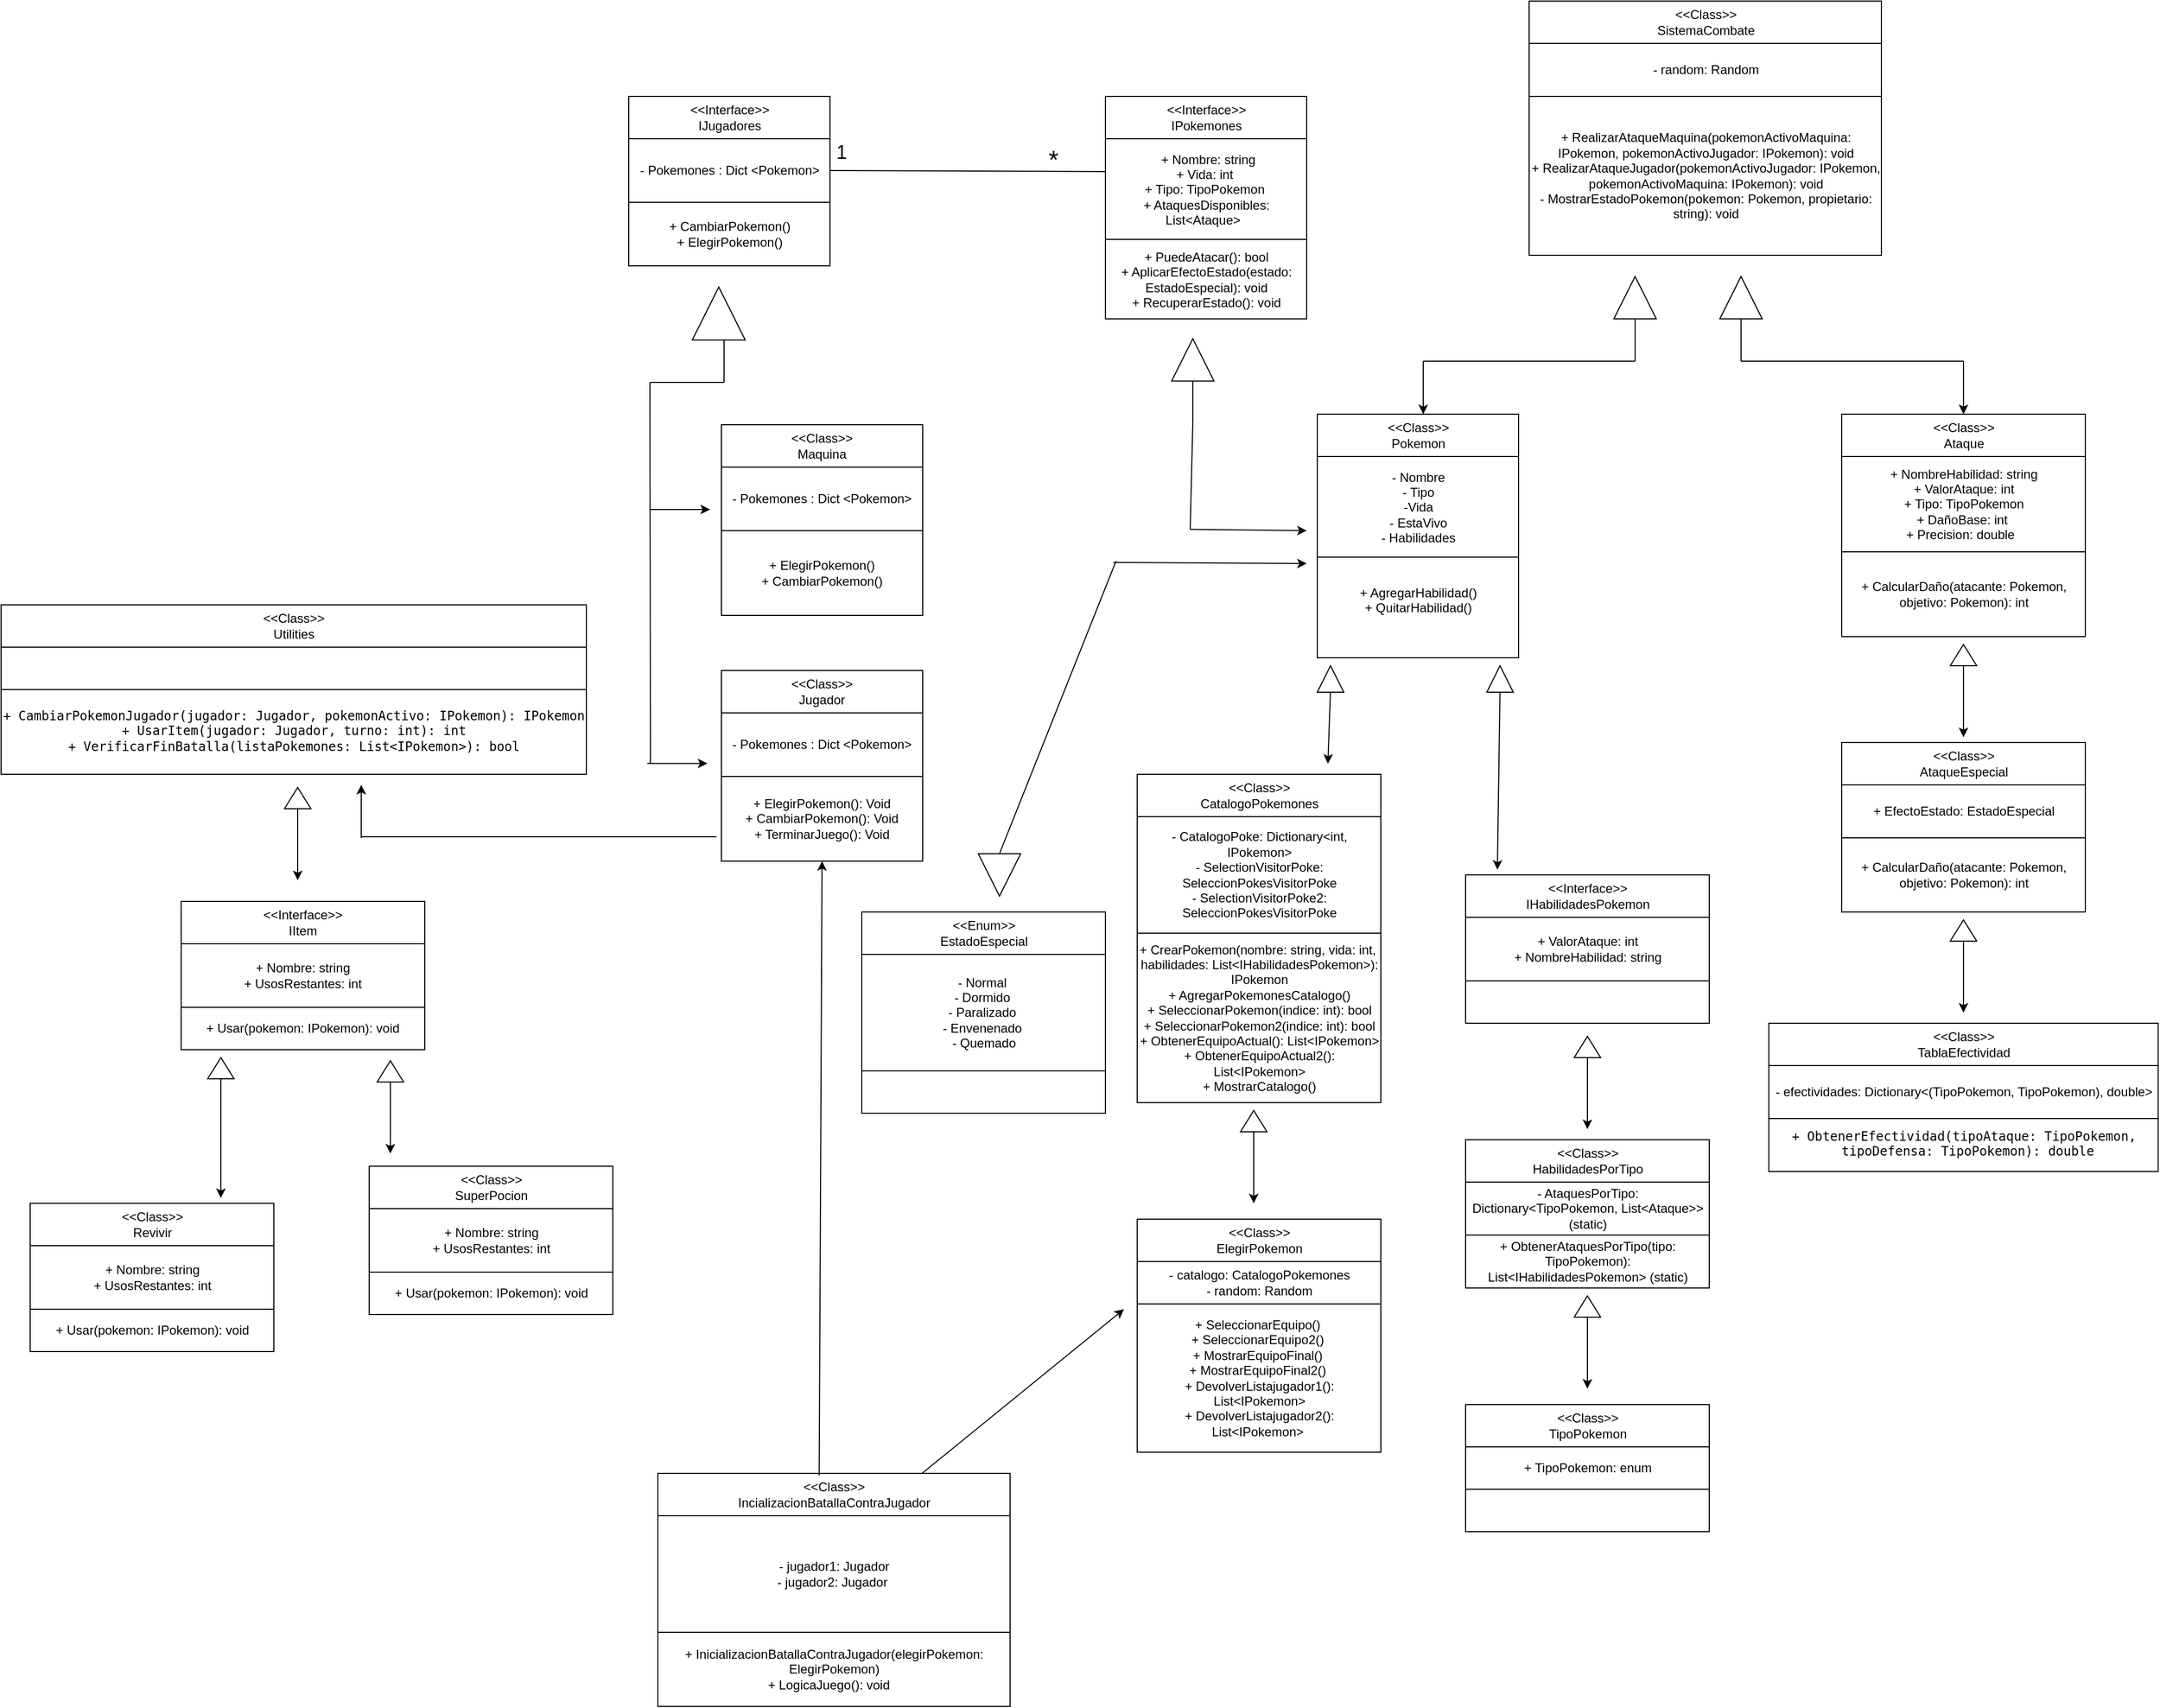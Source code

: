 <?xml version="1.0" encoding="UTF-8"?>
<mxfile version="24.9.1">
  <diagram name="Page-1" id="Z7EWYf9uJWAN5CiDdRsq">
    <mxGraphModel dx="5160" dy="919" grid="1" gridSize="10" guides="1" tooltips="1" connect="1" arrows="1" fold="1" page="1" pageScale="1" pageWidth="827" pageHeight="1169" math="0" shadow="0">
      <root>
        <mxCell id="0" />
        <mxCell id="1" parent="0" />
        <mxCell id="RMd_fidbhna89zhfizsk-1" value="&amp;lt;&amp;lt;Interface&amp;gt;&amp;gt;&lt;div&gt;IJugadores&lt;/div&gt;" style="rounded=0;whiteSpace=wrap;html=1;" parent="1" vertex="1">
          <mxGeometry x="762.5" y="1330" width="190" height="40" as="geometry" />
        </mxCell>
        <mxCell id="RMd_fidbhna89zhfizsk-2" value="&lt;div&gt;&lt;span style=&quot;background-color: initial;&quot;&gt;&lt;br&gt;&lt;/span&gt;&lt;/div&gt;&lt;div&gt;&lt;span style=&quot;background-color: initial;&quot;&gt;&lt;br&gt;&lt;/span&gt;&lt;/div&gt;&lt;div&gt;&lt;span style=&quot;background-color: initial;&quot;&gt;+ CambiarPokemon()&lt;/span&gt;&lt;br&gt;&lt;/div&gt;&lt;div&gt;&lt;div&gt;+ ElegirPokemon()&lt;/div&gt;&lt;/div&gt;&lt;div&gt;&lt;div&gt;&lt;br&gt;&lt;/div&gt;&lt;/div&gt;&lt;div&gt;&lt;br&gt;&lt;/div&gt;" style="rounded=0;whiteSpace=wrap;html=1;" parent="1" vertex="1">
          <mxGeometry x="762.5" y="1430" width="190" height="60" as="geometry" />
        </mxCell>
        <mxCell id="RMd_fidbhna89zhfizsk-3" value="- Pokemones : Dict &amp;lt;Pokemon&amp;gt;" style="rounded=0;whiteSpace=wrap;html=1;" parent="1" vertex="1">
          <mxGeometry x="762.5" y="1370" width="190" height="60" as="geometry" />
        </mxCell>
        <mxCell id="RMd_fidbhna89zhfizsk-4" value="&amp;lt;&amp;lt;Class&amp;gt;&amp;gt;&lt;div&gt;Jugador&lt;/div&gt;" style="rounded=0;whiteSpace=wrap;html=1;" parent="1" vertex="1">
          <mxGeometry x="850" y="1872" width="190" height="40" as="geometry" />
        </mxCell>
        <mxCell id="RMd_fidbhna89zhfizsk-5" value="&lt;div&gt;+ ElegirPokemon(): Void&lt;/div&gt;&lt;div&gt;+ CambiarPokemon(): Void&lt;/div&gt;&lt;div&gt;&lt;span style=&quot;background-color: initial;&quot;&gt;+ TerminarJuego(): Void&lt;/span&gt;&lt;br&gt;&lt;/div&gt;" style="rounded=0;whiteSpace=wrap;html=1;" parent="1" vertex="1">
          <mxGeometry x="850" y="1972" width="190" height="80" as="geometry" />
        </mxCell>
        <mxCell id="RMd_fidbhna89zhfizsk-6" value="- Pokemones : Dict &amp;lt;Pokemon&amp;gt;" style="rounded=0;whiteSpace=wrap;html=1;" parent="1" vertex="1">
          <mxGeometry x="850" y="1912" width="190" height="60" as="geometry" />
        </mxCell>
        <mxCell id="RMd_fidbhna89zhfizsk-7" value="&amp;lt;&amp;lt;Class&amp;gt;&amp;gt;&lt;div&gt;Maquina&lt;/div&gt;" style="rounded=0;whiteSpace=wrap;html=1;" parent="1" vertex="1">
          <mxGeometry x="850" y="1640" width="190" height="40" as="geometry" />
        </mxCell>
        <mxCell id="RMd_fidbhna89zhfizsk-8" value="&lt;div&gt;+ ElegirPokemon()&lt;/div&gt;&lt;div&gt;+ CambiarPokemon()&lt;/div&gt;" style="rounded=0;whiteSpace=wrap;html=1;" parent="1" vertex="1">
          <mxGeometry x="850" y="1740" width="190" height="80" as="geometry" />
        </mxCell>
        <mxCell id="RMd_fidbhna89zhfizsk-9" value="- Pokemones : Dict &amp;lt;Pokemon&amp;gt;" style="rounded=0;whiteSpace=wrap;html=1;" parent="1" vertex="1">
          <mxGeometry x="850" y="1680" width="190" height="60" as="geometry" />
        </mxCell>
        <mxCell id="RMd_fidbhna89zhfizsk-10" value="" style="triangle;whiteSpace=wrap;html=1;rotation=-90;" parent="1" vertex="1">
          <mxGeometry x="822.5" y="1510" width="50" height="50" as="geometry" />
        </mxCell>
        <mxCell id="RMd_fidbhna89zhfizsk-11" value="" style="endArrow=none;html=1;rounded=0;" parent="1" edge="1">
          <mxGeometry width="50" height="50" relative="1" as="geometry">
            <mxPoint x="852.5" y="1600" as="sourcePoint" />
            <mxPoint x="852.5" y="1560" as="targetPoint" />
          </mxGeometry>
        </mxCell>
        <mxCell id="RMd_fidbhna89zhfizsk-12" value="" style="endArrow=none;html=1;rounded=0;" parent="1" edge="1">
          <mxGeometry width="50" height="50" relative="1" as="geometry">
            <mxPoint x="782.5" y="1600" as="sourcePoint" />
            <mxPoint x="852.5" y="1600" as="targetPoint" />
          </mxGeometry>
        </mxCell>
        <mxCell id="RMd_fidbhna89zhfizsk-13" value="" style="endArrow=none;html=1;rounded=0;" parent="1" edge="1">
          <mxGeometry width="50" height="50" relative="1" as="geometry">
            <mxPoint x="783" y="1960" as="sourcePoint" />
            <mxPoint x="782.5" y="1600" as="targetPoint" />
          </mxGeometry>
        </mxCell>
        <mxCell id="RMd_fidbhna89zhfizsk-14" value="" style="endArrow=classic;html=1;rounded=0;" parent="1" edge="1">
          <mxGeometry width="50" height="50" relative="1" as="geometry">
            <mxPoint x="510" y="2030" as="sourcePoint" />
            <mxPoint x="510" y="1980" as="targetPoint" />
          </mxGeometry>
        </mxCell>
        <mxCell id="RMd_fidbhna89zhfizsk-15" value="" style="endArrow=classic;html=1;rounded=0;entryX=-0.017;entryY=0.89;entryDx=0;entryDy=0;entryPerimeter=0;" parent="1" edge="1">
          <mxGeometry width="50" height="50" relative="1" as="geometry">
            <mxPoint x="782.5" y="1720" as="sourcePoint" />
            <mxPoint x="839.27" y="1720" as="targetPoint" />
          </mxGeometry>
        </mxCell>
        <mxCell id="RMd_fidbhna89zhfizsk-16" style="edgeStyle=orthogonalEdgeStyle;rounded=0;orthogonalLoop=1;jettySize=auto;html=1;exitX=0.5;exitY=1;exitDx=0;exitDy=0;" parent="1" source="RMd_fidbhna89zhfizsk-2" target="RMd_fidbhna89zhfizsk-2" edge="1">
          <mxGeometry relative="1" as="geometry" />
        </mxCell>
        <mxCell id="RMd_fidbhna89zhfizsk-17" value="&amp;lt;&amp;lt;Interface&amp;gt;&amp;gt;&lt;div&gt;IPokemones&lt;/div&gt;" style="rounded=0;whiteSpace=wrap;html=1;" parent="1" vertex="1">
          <mxGeometry x="1212.5" y="1330" width="190" height="40" as="geometry" />
        </mxCell>
        <mxCell id="RMd_fidbhna89zhfizsk-18" value="&lt;div&gt;+ PuedeAtacar(): bool&lt;/div&gt;&lt;div&gt;+ AplicarEfectoEstado(estado: EstadoEspecial): void&lt;/div&gt;&lt;div&gt;+ RecuperarEstado(): void&lt;/div&gt;" style="rounded=0;whiteSpace=wrap;html=1;" parent="1" vertex="1">
          <mxGeometry x="1212.5" y="1465" width="190" height="75" as="geometry" />
        </mxCell>
        <mxCell id="RMd_fidbhna89zhfizsk-19" value="&amp;nbsp;+ Nombre: string&lt;div&gt;+ Vida: int&amp;nbsp;&lt;/div&gt;&lt;div&gt;+ Tipo: TipoPokemon&amp;nbsp;&lt;/div&gt;&lt;div&gt;+ AtaquesDisponibles: List&amp;lt;Ataque&amp;gt;&amp;nbsp;&amp;nbsp;&lt;/div&gt;" style="rounded=0;whiteSpace=wrap;html=1;" parent="1" vertex="1">
          <mxGeometry x="1212.5" y="1370" width="190" height="95" as="geometry" />
        </mxCell>
        <mxCell id="RMd_fidbhna89zhfizsk-21" value="" style="endArrow=none;html=1;rounded=0;exitX=1;exitY=0.5;exitDx=0;exitDy=0;entryX=0;entryY=0.326;entryDx=0;entryDy=0;entryPerimeter=0;" parent="1" source="RMd_fidbhna89zhfizsk-3" target="RMd_fidbhna89zhfizsk-19" edge="1">
          <mxGeometry width="50" height="50" relative="1" as="geometry">
            <mxPoint x="972.5" y="1399.5" as="sourcePoint" />
            <mxPoint x="1172.5" y="1399.5" as="targetPoint" />
          </mxGeometry>
        </mxCell>
        <mxCell id="RMd_fidbhna89zhfizsk-22" value="&lt;font style=&quot;font-size: 18px;&quot;&gt;1&lt;/font&gt;" style="text;html=1;align=center;verticalAlign=middle;resizable=0;points=[];autosize=1;strokeColor=none;fillColor=none;" parent="1" vertex="1">
          <mxGeometry x="947.5" y="1363" width="30" height="40" as="geometry" />
        </mxCell>
        <mxCell id="RMd_fidbhna89zhfizsk-23" value="&lt;font style=&quot;font-size: 24px;&quot;&gt;*&lt;/font&gt;" style="text;html=1;align=center;verticalAlign=middle;resizable=0;points=[];autosize=1;strokeColor=none;fillColor=none;" parent="1" vertex="1">
          <mxGeometry x="1147.5" y="1370" width="30" height="40" as="geometry" />
        </mxCell>
        <mxCell id="RMd_fidbhna89zhfizsk-29" value="&amp;lt;&amp;lt;Class&amp;gt;&amp;gt;&lt;div&gt;Pokemon&lt;/div&gt;" style="rounded=0;whiteSpace=wrap;html=1;" parent="1" vertex="1">
          <mxGeometry x="1412.5" y="1630" width="190" height="40" as="geometry" />
        </mxCell>
        <mxCell id="RMd_fidbhna89zhfizsk-30" value="&lt;div&gt;+ AgregarHabilidad()&lt;/div&gt;&lt;div&gt;+ QuitarHabilidad()&lt;/div&gt;&lt;div&gt;&lt;br&gt;&lt;/div&gt;" style="rounded=0;whiteSpace=wrap;html=1;" parent="1" vertex="1">
          <mxGeometry x="1412.5" y="1765" width="190" height="95" as="geometry" />
        </mxCell>
        <mxCell id="RMd_fidbhna89zhfizsk-31" value="- Nombre&lt;div&gt;- Tipo&lt;/div&gt;&lt;div&gt;-Vida&lt;/div&gt;&lt;div&gt;- EstaVivo&lt;/div&gt;&lt;div&gt;- Habilidades&lt;/div&gt;" style="rounded=0;whiteSpace=wrap;html=1;" parent="1" vertex="1">
          <mxGeometry x="1412.5" y="1670" width="190" height="95" as="geometry" />
        </mxCell>
        <mxCell id="RMd_fidbhna89zhfizsk-32" style="edgeStyle=orthogonalEdgeStyle;rounded=0;orthogonalLoop=1;jettySize=auto;html=1;exitX=0.5;exitY=1;exitDx=0;exitDy=0;" parent="1" source="RMd_fidbhna89zhfizsk-30" target="RMd_fidbhna89zhfizsk-30" edge="1">
          <mxGeometry relative="1" as="geometry" />
        </mxCell>
        <mxCell id="RMd_fidbhna89zhfizsk-42" value="&amp;lt;&amp;lt;Class&amp;gt;&amp;gt;&lt;div&gt;Ataque&lt;/div&gt;" style="rounded=0;whiteSpace=wrap;html=1;" parent="1" vertex="1">
          <mxGeometry x="1907.5" y="1630" width="230" height="40" as="geometry" />
        </mxCell>
        <mxCell id="RMd_fidbhna89zhfizsk-43" value="+ CalcularDaño(atacante: Pokemon, objetivo: Pokemon): int" style="rounded=0;whiteSpace=wrap;html=1;" parent="1" vertex="1">
          <mxGeometry x="1907.5" y="1760" width="230" height="80" as="geometry" />
        </mxCell>
        <mxCell id="RMd_fidbhna89zhfizsk-44" value="&lt;div&gt;+ NombreHabilidad: string&lt;/div&gt;&lt;div&gt;+ ValorAtaque: int&lt;/div&gt;&lt;div&gt;+ Tipo: TipoPokemon&lt;/div&gt;&lt;div&gt;+ DañoBase: int&amp;nbsp;&lt;/div&gt;&lt;div&gt;+ Precision: double&lt;span style=&quot;background-color: initial;&quot;&gt;&amp;nbsp;&amp;nbsp;&lt;/span&gt;&lt;/div&gt;" style="rounded=0;whiteSpace=wrap;html=1;" parent="1" vertex="1">
          <mxGeometry x="1907.5" y="1670" width="230" height="90" as="geometry" />
        </mxCell>
        <mxCell id="RMd_fidbhna89zhfizsk-45" value="&amp;lt;&amp;lt;Class&amp;gt;&amp;gt;&lt;div&gt;AtaqueEspecial&lt;/div&gt;" style="rounded=0;whiteSpace=wrap;html=1;" parent="1" vertex="1">
          <mxGeometry x="1907.5" y="1940" width="230" height="40" as="geometry" />
        </mxCell>
        <mxCell id="RMd_fidbhna89zhfizsk-46" value="+ CalcularDaño(atacante: Pokemon, objetivo: Pokemon): int" style="rounded=0;whiteSpace=wrap;html=1;" parent="1" vertex="1">
          <mxGeometry x="1907.5" y="2030" width="230" height="70" as="geometry" />
        </mxCell>
        <mxCell id="RMd_fidbhna89zhfizsk-47" value="+ EfectoEstado: EstadoEspecial" style="rounded=0;whiteSpace=wrap;html=1;" parent="1" vertex="1">
          <mxGeometry x="1907.5" y="1980" width="230" height="50" as="geometry" />
        </mxCell>
        <mxCell id="RMd_fidbhna89zhfizsk-48" value="&amp;lt;&amp;lt;Enum&amp;gt;&amp;gt;&lt;div&gt;EstadoEspecial&lt;/div&gt;" style="rounded=0;whiteSpace=wrap;html=1;" parent="1" vertex="1">
          <mxGeometry x="982.5" y="2100" width="230" height="40" as="geometry" />
        </mxCell>
        <mxCell id="RMd_fidbhna89zhfizsk-49" value="" style="rounded=0;whiteSpace=wrap;html=1;" parent="1" vertex="1">
          <mxGeometry x="982.5" y="2250" width="230" height="40" as="geometry" />
        </mxCell>
        <mxCell id="RMd_fidbhna89zhfizsk-50" value="&lt;span class=&quot;hljs-deletion&quot;&gt;- Normal&lt;/span&gt;&amp;nbsp;&lt;div&gt;&lt;span class=&quot;hljs-deletion&quot;&gt;- Dormido&lt;/span&gt;&amp;nbsp;&lt;/div&gt;&lt;div&gt;&lt;span class=&quot;hljs-deletion&quot;&gt;- Paralizado&lt;/span&gt;&amp;nbsp;&lt;/div&gt;&lt;div&gt;&lt;span class=&quot;hljs-deletion&quot;&gt;- Envenenado&lt;/span&gt;&amp;nbsp;&lt;/div&gt;&lt;div&gt;&lt;span class=&quot;hljs-deletion&quot;&gt;- Quemado&lt;/span&gt;&lt;/div&gt;" style="rounded=0;whiteSpace=wrap;html=1;" parent="1" vertex="1">
          <mxGeometry x="982.5" y="2140" width="230" height="110" as="geometry" />
        </mxCell>
        <mxCell id="RMd_fidbhna89zhfizsk-51" value="&amp;lt;&amp;lt;Class&amp;gt;&amp;gt;&lt;div&gt;IncializacionBatallaContraJugador&lt;/div&gt;" style="rounded=0;whiteSpace=wrap;html=1;" parent="1" vertex="1">
          <mxGeometry x="790" y="2630" width="332.5" height="40" as="geometry" />
        </mxCell>
        <mxCell id="RMd_fidbhna89zhfizsk-52" value="+ InicializacionBatallaContraJugador(elegirPokemon: ElegirPokemon)&lt;div&gt;+ LogicaJuego(): void&amp;nbsp; &amp;nbsp;&lt;/div&gt;" style="rounded=0;whiteSpace=wrap;html=1;" parent="1" vertex="1">
          <mxGeometry x="790" y="2780" width="332.5" height="70" as="geometry" />
        </mxCell>
        <mxCell id="RMd_fidbhna89zhfizsk-53" value=" - jugador1: Jugador  &lt;div&gt;&amp;nbsp;- jugador2: Jugador&amp;nbsp;&amp;nbsp;&lt;/div&gt;" style="rounded=0;whiteSpace=wrap;html=1;" parent="1" vertex="1">
          <mxGeometry x="790" y="2670" width="332.5" height="110" as="geometry" />
        </mxCell>
        <mxCell id="RMd_fidbhna89zhfizsk-54" value="&amp;lt;&amp;lt;Class&amp;gt;&amp;gt;&lt;div&gt;SistemaCombate&lt;/div&gt;" style="rounded=0;whiteSpace=wrap;html=1;" parent="1" vertex="1">
          <mxGeometry x="1612.5" y="1240" width="332.5" height="40" as="geometry" />
        </mxCell>
        <mxCell id="RMd_fidbhna89zhfizsk-55" value="+ RealizarAtaqueMaquina(pokemonActivoMaquina: IPokemon, pokemonActivoJugador: IPokemon): void&lt;div&gt;+ RealizarAtaqueJugador(pokemonActivoJugador: IPokemon, pokemonActivoMaquina: IPokemon): void&lt;/div&gt;&lt;div&gt;- MostrarEstadoPokemon(pokemon: Pokemon, propietario: string): void&lt;/div&gt;" style="rounded=0;whiteSpace=wrap;html=1;" parent="1" vertex="1">
          <mxGeometry x="1612.5" y="1330" width="332.5" height="150" as="geometry" />
        </mxCell>
        <mxCell id="RMd_fidbhna89zhfizsk-56" value="- random: Random " style="rounded=0;whiteSpace=wrap;html=1;" parent="1" vertex="1">
          <mxGeometry x="1612.5" y="1280" width="332.5" height="50" as="geometry" />
        </mxCell>
        <mxCell id="RMd_fidbhna89zhfizsk-57" value="&amp;lt;&amp;lt;Class&amp;gt;&amp;gt;&lt;div&gt;TablaEfectividad&lt;/div&gt;" style="rounded=0;whiteSpace=wrap;html=1;" parent="1" vertex="1">
          <mxGeometry x="1838.75" y="2205" width="367.5" height="40" as="geometry" />
        </mxCell>
        <mxCell id="RMd_fidbhna89zhfizsk-58" value="&lt;pre class=&quot;!overflow-visible&quot;&gt;&lt;div class=&quot;contain-inline-size rounded-md border-[0.5px] border-token-border-medium relative bg-token-sidebar-surface-primary dark:bg-gray-950&quot;&gt;&lt;div dir=&quot;ltr&quot; class=&quot;overflow-y-auto p-4&quot;&gt;&lt;code class=&quot;!whitespace-pre hljs language-diff&quot;&gt;&lt;span class=&quot;hljs-addition&quot;&gt;+ ObtenerEfectividad(tipoAtaque: TipoPokemon,&lt;/span&gt;&lt;/code&gt;&lt;/div&gt;&lt;div dir=&quot;ltr&quot; class=&quot;overflow-y-auto p-4&quot;&gt;&lt;code class=&quot;!whitespace-pre hljs language-diff&quot;&gt;&lt;span class=&quot;hljs-addition&quot;&gt; tipoDefensa: TipoPokemon): double&lt;/span&gt;&lt;br&gt;&lt;/code&gt;&lt;/div&gt;&lt;/div&gt;&lt;/pre&gt;&lt;h3&gt;&lt;/h3&gt;" style="rounded=0;whiteSpace=wrap;html=1;" parent="1" vertex="1">
          <mxGeometry x="1838.75" y="2295" width="367.5" height="50" as="geometry" />
        </mxCell>
        <mxCell id="RMd_fidbhna89zhfizsk-59" value="&lt;span class=&quot;hljs-deletion&quot;&gt;- efectividades: Dictionary&amp;lt;(TipoPokemon, TipoPokemon), double&amp;gt;&lt;/span&gt;" style="rounded=0;whiteSpace=wrap;html=1;" parent="1" vertex="1">
          <mxGeometry x="1838.75" y="2245" width="367.5" height="50" as="geometry" />
        </mxCell>
        <mxCell id="RMd_fidbhna89zhfizsk-60" value="&amp;lt;&amp;lt;Class&amp;gt;&amp;gt;&lt;div&gt;Utilities&lt;/div&gt;" style="rounded=0;whiteSpace=wrap;html=1;" parent="1" vertex="1">
          <mxGeometry x="170" y="1810" width="552.5" height="40" as="geometry" />
        </mxCell>
        <mxCell id="RMd_fidbhna89zhfizsk-61" value="&lt;pre class=&quot;!overflow-visible&quot;&gt;&lt;div class=&quot;contain-inline-size rounded-md border-[0.5px] border-token-border-medium relative bg-token-sidebar-surface-primary dark:bg-gray-950&quot;&gt;&lt;div dir=&quot;ltr&quot; class=&quot;overflow-y-auto p-4&quot;&gt;+ CambiarPokemonJugador(jugador: Jugador, pokemonActivo: IPokemon): IPokemon&lt;/div&gt;&lt;div dir=&quot;ltr&quot; class=&quot;overflow-y-auto p-4&quot;&gt;+ UsarItem(jugador: Jugador, turno: int): int&lt;/div&gt;&lt;div dir=&quot;ltr&quot; class=&quot;overflow-y-auto p-4&quot;&gt;+ VerificarFinBatalla(listaPokemones: List&amp;lt;IPokemon&amp;gt;): bool&lt;/div&gt;&lt;/div&gt;&lt;/pre&gt;&lt;h3&gt;&lt;/h3&gt;" style="rounded=0;whiteSpace=wrap;html=1;" parent="1" vertex="1">
          <mxGeometry x="170" y="1890" width="552.5" height="80" as="geometry" />
        </mxCell>
        <mxCell id="RMd_fidbhna89zhfizsk-62" value="" style="rounded=0;whiteSpace=wrap;html=1;" parent="1" vertex="1">
          <mxGeometry x="170" y="1850" width="552.5" height="40" as="geometry" />
        </mxCell>
        <mxCell id="RMd_fidbhna89zhfizsk-64" value="&amp;lt;&amp;lt;Interface&amp;gt;&amp;gt;&lt;div&gt;IItem&lt;/div&gt;" style="rounded=0;whiteSpace=wrap;html=1;" parent="1" vertex="1">
          <mxGeometry x="340" y="2090" width="230" height="40" as="geometry" />
        </mxCell>
        <mxCell id="RMd_fidbhna89zhfizsk-65" value="+ Usar(pokemon: IPokemon): void" style="rounded=0;whiteSpace=wrap;html=1;" parent="1" vertex="1">
          <mxGeometry x="340" y="2190" width="230" height="40" as="geometry" />
        </mxCell>
        <mxCell id="RMd_fidbhna89zhfizsk-66" value="&lt;div&gt;&lt;span class=&quot;hljs-addition&quot;&gt;+ Nombre: string&lt;/span&gt;&lt;/div&gt;&lt;div&gt;&lt;span class=&quot;hljs-addition&quot;&gt;+ UsosRestantes: int&lt;/span&gt;&lt;/div&gt;" style="rounded=0;whiteSpace=wrap;html=1;" parent="1" vertex="1">
          <mxGeometry x="340" y="2130" width="230" height="60" as="geometry" />
        </mxCell>
        <mxCell id="RMd_fidbhna89zhfizsk-67" value="&amp;lt;&amp;lt;Class&amp;gt;&amp;gt;&lt;div&gt;Revivir&lt;/div&gt;" style="rounded=0;whiteSpace=wrap;html=1;" parent="1" vertex="1">
          <mxGeometry x="197.5" y="2375" width="230" height="40" as="geometry" />
        </mxCell>
        <mxCell id="RMd_fidbhna89zhfizsk-68" value="+ Usar(pokemon: IPokemon): void" style="rounded=0;whiteSpace=wrap;html=1;" parent="1" vertex="1">
          <mxGeometry x="197.5" y="2475" width="230" height="40" as="geometry" />
        </mxCell>
        <mxCell id="RMd_fidbhna89zhfizsk-69" value="&lt;div&gt;&lt;span class=&quot;hljs-addition&quot;&gt;+ Nombre: string&lt;/span&gt;&lt;/div&gt;&lt;div&gt;&lt;span class=&quot;hljs-addition&quot;&gt;+ UsosRestantes: int&lt;/span&gt;&lt;/div&gt;" style="rounded=0;whiteSpace=wrap;html=1;" parent="1" vertex="1">
          <mxGeometry x="197.5" y="2415" width="230" height="60" as="geometry" />
        </mxCell>
        <mxCell id="RMd_fidbhna89zhfizsk-70" value="&amp;lt;&amp;lt;Class&amp;gt;&amp;gt;&lt;div&gt;SuperPocion&lt;br/&gt;&lt;/div&gt;" style="rounded=0;whiteSpace=wrap;html=1;" parent="1" vertex="1">
          <mxGeometry x="517.5" y="2340" width="230" height="40" as="geometry" />
        </mxCell>
        <mxCell id="RMd_fidbhna89zhfizsk-71" value="+ Usar(pokemon: IPokemon): void" style="rounded=0;whiteSpace=wrap;html=1;" parent="1" vertex="1">
          <mxGeometry x="517.5" y="2440" width="230" height="40" as="geometry" />
        </mxCell>
        <mxCell id="RMd_fidbhna89zhfizsk-72" value="&lt;div&gt;&lt;span class=&quot;hljs-addition&quot;&gt;+ Nombre: string&lt;/span&gt;&lt;/div&gt;&lt;div&gt;&lt;span class=&quot;hljs-addition&quot;&gt;+ UsosRestantes: int&lt;/span&gt;&lt;/div&gt;" style="rounded=0;whiteSpace=wrap;html=1;" parent="1" vertex="1">
          <mxGeometry x="517.5" y="2380" width="230" height="60" as="geometry" />
        </mxCell>
        <mxCell id="RMd_fidbhna89zhfizsk-74" value="&amp;lt;&amp;lt;Interface&amp;gt;&amp;gt;&lt;div&gt;IHabilidadesPokemon&lt;/div&gt;" style="rounded=0;whiteSpace=wrap;html=1;" parent="1" vertex="1">
          <mxGeometry x="1552.5" y="2065" width="230" height="40" as="geometry" />
        </mxCell>
        <mxCell id="RMd_fidbhna89zhfizsk-75" value="" style="rounded=0;whiteSpace=wrap;html=1;" parent="1" vertex="1">
          <mxGeometry x="1552.5" y="2165" width="230" height="40" as="geometry" />
        </mxCell>
        <mxCell id="RMd_fidbhna89zhfizsk-76" value="&lt;div&gt;&lt;span class=&quot;hljs-addition&quot;&gt;+ ValorAtaque: int&lt;/span&gt;&lt;/div&gt;&lt;div&gt;&lt;span class=&quot;hljs-addition&quot;&gt;+ NombreHabilidad: string &lt;/span&gt;&lt;/div&gt;" style="rounded=0;whiteSpace=wrap;html=1;" parent="1" vertex="1">
          <mxGeometry x="1552.5" y="2105" width="230" height="60" as="geometry" />
        </mxCell>
        <mxCell id="RMd_fidbhna89zhfizsk-77" value="&amp;lt;&amp;lt;Class&amp;gt;&amp;gt;&lt;div&gt;HabilidadesPorTipo&lt;/div&gt;" style="rounded=0;whiteSpace=wrap;html=1;" parent="1" vertex="1">
          <mxGeometry x="1552.5" y="2315" width="230" height="40" as="geometry" />
        </mxCell>
        <mxCell id="RMd_fidbhna89zhfizsk-78" value="+ ObtenerAtaquesPorTipo(tipo: TipoPokemon): List&amp;lt;IHabilidadesPokemon&amp;gt; (static)" style="rounded=0;whiteSpace=wrap;html=1;" parent="1" vertex="1">
          <mxGeometry x="1552.5" y="2405" width="230" height="50" as="geometry" />
        </mxCell>
        <mxCell id="RMd_fidbhna89zhfizsk-79" value="- AtaquesPorTipo: Dictionary&amp;lt;TipoPokemon, List&amp;lt;Ataque&amp;gt;&amp;gt; (static)" style="rounded=0;whiteSpace=wrap;html=1;" parent="1" vertex="1">
          <mxGeometry x="1552.5" y="2355" width="230" height="50" as="geometry" />
        </mxCell>
        <mxCell id="RMd_fidbhna89zhfizsk-81" value="&amp;lt;&amp;lt;Class&amp;gt;&amp;gt;&lt;div&gt;CatalogoPokemones&lt;/div&gt;" style="rounded=0;whiteSpace=wrap;html=1;" parent="1" vertex="1">
          <mxGeometry x="1242.5" y="1970" width="230" height="40" as="geometry" />
        </mxCell>
        <mxCell id="RMd_fidbhna89zhfizsk-82" value="+ CrearPokemon(nombre: string, vida: int,&amp;nbsp; habilidades: List&amp;lt;IHabilidadesPokemon&amp;gt;): IPokemon&lt;div&gt;+ AgregarPokemonesCatalogo()&lt;/div&gt;&lt;div&gt;+ SeleccionarPokemon(indice: int): bool&lt;/div&gt;&lt;div&gt;+ SeleccionarPokemon2(indice: int): bool&lt;/div&gt;&lt;div&gt;+ ObtenerEquipoActual(): List&amp;lt;IPokemon&amp;gt;&lt;/div&gt;&lt;div&gt;+ ObtenerEquipoActual2(): List&amp;lt;IPokemon&amp;gt;&lt;/div&gt;&lt;div&gt;+ MostrarCatalogo()&lt;/div&gt;" style="rounded=0;whiteSpace=wrap;html=1;" parent="1" vertex="1">
          <mxGeometry x="1242.5" y="2120" width="230" height="160" as="geometry" />
        </mxCell>
        <mxCell id="RMd_fidbhna89zhfizsk-83" value="&lt;div&gt;- CatalogoPoke: Dictionary&amp;lt;int, IPokemon&amp;gt;&lt;/div&gt;&lt;div&gt;- SelectionVisitorPoke: SeleccionPokesVisitorPoke&lt;/div&gt;&lt;div&gt;- SelectionVisitorPoke2: SeleccionPokesVisitorPoke&lt;/div&gt;" style="rounded=0;whiteSpace=wrap;html=1;" parent="1" vertex="1">
          <mxGeometry x="1242.5" y="2010" width="230" height="110" as="geometry" />
        </mxCell>
        <mxCell id="RMd_fidbhna89zhfizsk-84" value="&amp;lt;&amp;lt;Class&amp;gt;&amp;gt;&lt;div&gt;ElegirPokemon&lt;/div&gt;" style="rounded=0;whiteSpace=wrap;html=1;" parent="1" vertex="1">
          <mxGeometry x="1242.5" y="2390" width="230" height="40" as="geometry" />
        </mxCell>
        <mxCell id="RMd_fidbhna89zhfizsk-85" value="+ &lt;span class=&quot;hljs-built_in&quot;&gt;SeleccionarEquipo&lt;/span&gt;()&amp;nbsp;&lt;div&gt;+&amp;nbsp;&lt;span class=&quot;hljs-built_in&quot;&gt;SeleccionarEquipo2&lt;/span&gt;()&amp;nbsp;&lt;/div&gt;&lt;div&gt;&lt;div&gt;+ &lt;span class=&quot;hljs-built_in&quot;&gt;MostrarEquipoFinal&lt;/span&gt;()&amp;nbsp;&lt;/div&gt;&lt;div&gt;&lt;div&gt;+&amp;nbsp;&lt;span class=&quot;hljs-built_in&quot;&gt;MostrarEquipoFinal2&lt;/span&gt;()&amp;nbsp;&lt;/div&gt;&lt;/div&gt;&lt;div&gt;&lt;span style=&quot;background-color: initial;&quot;&gt;+ DevolverListajugador1(): List&amp;lt;IPokemon&amp;gt;&lt;/span&gt;&lt;/div&gt;&lt;div&gt;+ DevolverListajugador2(): List&amp;lt;IPokemon&amp;gt;&amp;nbsp;&lt;/div&gt;&lt;/div&gt;" style="rounded=0;whiteSpace=wrap;html=1;" parent="1" vertex="1">
          <mxGeometry x="1242.5" y="2470" width="230" height="140" as="geometry" />
        </mxCell>
        <mxCell id="RMd_fidbhna89zhfizsk-86" value="&lt;div&gt;- catalogo: CatalogoPokemones&lt;/div&gt;&lt;div&gt;- random: Random&lt;/div&gt;" style="rounded=0;whiteSpace=wrap;html=1;" parent="1" vertex="1">
          <mxGeometry x="1242.5" y="2430" width="230" height="40" as="geometry" />
        </mxCell>
        <mxCell id="RMd_fidbhna89zhfizsk-90" value="&amp;lt;&amp;lt;Class&amp;gt;&amp;gt;&lt;div&gt;TipoPokemon&lt;/div&gt;" style="rounded=0;whiteSpace=wrap;html=1;" parent="1" vertex="1">
          <mxGeometry x="1552.5" y="2565" width="230" height="40" as="geometry" />
        </mxCell>
        <mxCell id="RMd_fidbhna89zhfizsk-91" value="" style="rounded=0;whiteSpace=wrap;html=1;" parent="1" vertex="1">
          <mxGeometry x="1552.5" y="2645" width="230" height="40" as="geometry" />
        </mxCell>
        <mxCell id="RMd_fidbhna89zhfizsk-92" value="+ TipoPokemon: enum" style="rounded=0;whiteSpace=wrap;html=1;" parent="1" vertex="1">
          <mxGeometry x="1552.5" y="2605" width="230" height="40" as="geometry" />
        </mxCell>
        <mxCell id="RMd_fidbhna89zhfizsk-93" value="" style="endArrow=none;html=1;rounded=0;" parent="1" source="RMd_fidbhna89zhfizsk-95" edge="1">
          <mxGeometry width="50" height="50" relative="1" as="geometry">
            <mxPoint x="1352.5" y="2360" as="sourcePoint" />
            <mxPoint x="1352.5" y="2300" as="targetPoint" />
          </mxGeometry>
        </mxCell>
        <mxCell id="RMd_fidbhna89zhfizsk-94" value="" style="endArrow=classic;html=1;rounded=0;exitX=0.125;exitY=0.5;exitDx=0;exitDy=0;exitPerimeter=0;" parent="1" source="RMd_fidbhna89zhfizsk-95" edge="1">
          <mxGeometry width="50" height="50" relative="1" as="geometry">
            <mxPoint x="1352.5" y="2335" as="sourcePoint" />
            <mxPoint x="1352.5" y="2375" as="targetPoint" />
          </mxGeometry>
        </mxCell>
        <mxCell id="RMd_fidbhna89zhfizsk-95" value="" style="triangle;whiteSpace=wrap;html=1;rotation=-90;" parent="1" vertex="1">
          <mxGeometry x="1342.5" y="2285" width="20" height="25" as="geometry" />
        </mxCell>
        <mxCell id="RMd_fidbhna89zhfizsk-99" value="" style="endArrow=none;html=1;rounded=0;" parent="1" source="RMd_fidbhna89zhfizsk-101" edge="1">
          <mxGeometry width="50" height="50" relative="1" as="geometry">
            <mxPoint x="1667.5" y="2290" as="sourcePoint" />
            <mxPoint x="1667.5" y="2230" as="targetPoint" />
          </mxGeometry>
        </mxCell>
        <mxCell id="RMd_fidbhna89zhfizsk-100" value="" style="endArrow=classic;html=1;rounded=0;exitX=0.125;exitY=0.5;exitDx=0;exitDy=0;exitPerimeter=0;" parent="1" source="RMd_fidbhna89zhfizsk-101" edge="1">
          <mxGeometry width="50" height="50" relative="1" as="geometry">
            <mxPoint x="1667.5" y="2265" as="sourcePoint" />
            <mxPoint x="1667.5" y="2305" as="targetPoint" />
          </mxGeometry>
        </mxCell>
        <mxCell id="RMd_fidbhna89zhfizsk-101" value="" style="triangle;whiteSpace=wrap;html=1;rotation=-90;" parent="1" vertex="1">
          <mxGeometry x="1657.5" y="2215" width="20" height="25" as="geometry" />
        </mxCell>
        <mxCell id="RMd_fidbhna89zhfizsk-102" value="" style="endArrow=none;html=1;rounded=0;" parent="1" source="RMd_fidbhna89zhfizsk-104" edge="1">
          <mxGeometry width="50" height="50" relative="1" as="geometry">
            <mxPoint x="1667.5" y="2535" as="sourcePoint" />
            <mxPoint x="1667.5" y="2475" as="targetPoint" />
          </mxGeometry>
        </mxCell>
        <mxCell id="RMd_fidbhna89zhfizsk-103" value="" style="endArrow=classic;html=1;rounded=0;exitX=0.125;exitY=0.5;exitDx=0;exitDy=0;exitPerimeter=0;" parent="1" source="RMd_fidbhna89zhfizsk-104" edge="1">
          <mxGeometry width="50" height="50" relative="1" as="geometry">
            <mxPoint x="1667.5" y="2510" as="sourcePoint" />
            <mxPoint x="1667.5" y="2550" as="targetPoint" />
          </mxGeometry>
        </mxCell>
        <mxCell id="RMd_fidbhna89zhfizsk-104" value="" style="triangle;whiteSpace=wrap;html=1;rotation=-90;" parent="1" vertex="1">
          <mxGeometry x="1657.5" y="2460" width="20" height="25" as="geometry" />
        </mxCell>
        <mxCell id="RMd_fidbhna89zhfizsk-105" value="" style="endArrow=none;html=1;rounded=0;" parent="1" source="RMd_fidbhna89zhfizsk-107" edge="1">
          <mxGeometry width="50" height="50" relative="1" as="geometry">
            <mxPoint x="537.5" y="2313" as="sourcePoint" />
            <mxPoint x="537.5" y="2253" as="targetPoint" />
          </mxGeometry>
        </mxCell>
        <mxCell id="RMd_fidbhna89zhfizsk-106" value="" style="endArrow=classic;html=1;rounded=0;exitX=0.125;exitY=0.5;exitDx=0;exitDy=0;exitPerimeter=0;" parent="1" source="RMd_fidbhna89zhfizsk-107" edge="1">
          <mxGeometry width="50" height="50" relative="1" as="geometry">
            <mxPoint x="537.5" y="2288" as="sourcePoint" />
            <mxPoint x="537.5" y="2328" as="targetPoint" />
          </mxGeometry>
        </mxCell>
        <mxCell id="RMd_fidbhna89zhfizsk-107" value="" style="triangle;whiteSpace=wrap;html=1;rotation=-90;" parent="1" vertex="1">
          <mxGeometry x="527.5" y="2238" width="20" height="25" as="geometry" />
        </mxCell>
        <mxCell id="RMd_fidbhna89zhfizsk-108" value="" style="endArrow=none;html=1;rounded=0;" parent="1" source="RMd_fidbhna89zhfizsk-110" edge="1">
          <mxGeometry width="50" height="50" relative="1" as="geometry">
            <mxPoint x="377.5" y="2310" as="sourcePoint" />
            <mxPoint x="377.5" y="2250" as="targetPoint" />
          </mxGeometry>
        </mxCell>
        <mxCell id="RMd_fidbhna89zhfizsk-109" value="" style="endArrow=classic;html=1;rounded=0;exitX=0.125;exitY=0.5;exitDx=0;exitDy=0;exitPerimeter=0;" parent="1" source="RMd_fidbhna89zhfizsk-110" edge="1">
          <mxGeometry width="50" height="50" relative="1" as="geometry">
            <mxPoint x="377.5" y="2285" as="sourcePoint" />
            <mxPoint x="377.5" y="2370" as="targetPoint" />
          </mxGeometry>
        </mxCell>
        <mxCell id="RMd_fidbhna89zhfizsk-110" value="" style="triangle;whiteSpace=wrap;html=1;rotation=-90;" parent="1" vertex="1">
          <mxGeometry x="367.5" y="2235" width="20" height="25" as="geometry" />
        </mxCell>
        <mxCell id="RMd_fidbhna89zhfizsk-111" value="" style="endArrow=none;html=1;rounded=0;" parent="1" source="RMd_fidbhna89zhfizsk-113" edge="1">
          <mxGeometry width="50" height="50" relative="1" as="geometry">
            <mxPoint x="2022.5" y="1920" as="sourcePoint" />
            <mxPoint x="2022.5" y="1860" as="targetPoint" />
          </mxGeometry>
        </mxCell>
        <mxCell id="RMd_fidbhna89zhfizsk-112" value="" style="endArrow=classic;html=1;rounded=0;exitX=0.125;exitY=0.5;exitDx=0;exitDy=0;exitPerimeter=0;" parent="1" source="RMd_fidbhna89zhfizsk-113" edge="1">
          <mxGeometry width="50" height="50" relative="1" as="geometry">
            <mxPoint x="2022.5" y="1895" as="sourcePoint" />
            <mxPoint x="2022.5" y="1935" as="targetPoint" />
          </mxGeometry>
        </mxCell>
        <mxCell id="RMd_fidbhna89zhfizsk-113" value="" style="triangle;whiteSpace=wrap;html=1;rotation=-90;" parent="1" vertex="1">
          <mxGeometry x="2012.5" y="1845" width="20" height="25" as="geometry" />
        </mxCell>
        <mxCell id="RMd_fidbhna89zhfizsk-129" style="edgeStyle=orthogonalEdgeStyle;rounded=0;orthogonalLoop=1;jettySize=auto;html=1;exitX=0.5;exitY=1;exitDx=0;exitDy=0;" parent="1" edge="1">
          <mxGeometry relative="1" as="geometry">
            <mxPoint x="1747.5" y="1490" as="sourcePoint" />
            <mxPoint x="1747.5" y="1490" as="targetPoint" />
          </mxGeometry>
        </mxCell>
        <mxCell id="RMd_fidbhna89zhfizsk-130" value="" style="triangle;whiteSpace=wrap;html=1;rotation=-90;" parent="1" vertex="1">
          <mxGeometry x="1692.5" y="1500" width="40" height="40" as="geometry" />
        </mxCell>
        <mxCell id="RMd_fidbhna89zhfizsk-131" value="" style="endArrow=none;html=1;rounded=0;entryX=0;entryY=0.5;entryDx=0;entryDy=0;" parent="1" target="RMd_fidbhna89zhfizsk-130" edge="1">
          <mxGeometry width="50" height="50" relative="1" as="geometry">
            <mxPoint x="1712.5" y="1580" as="sourcePoint" />
            <mxPoint x="1712.5" y="1570" as="targetPoint" />
          </mxGeometry>
        </mxCell>
        <mxCell id="RMd_fidbhna89zhfizsk-132" value="" style="endArrow=none;html=1;rounded=0;" parent="1" edge="1">
          <mxGeometry width="50" height="50" relative="1" as="geometry">
            <mxPoint x="1512.5" y="1580" as="sourcePoint" />
            <mxPoint x="1712.5" y="1580" as="targetPoint" />
          </mxGeometry>
        </mxCell>
        <mxCell id="RMd_fidbhna89zhfizsk-134" value="" style="endArrow=classic;html=1;rounded=0;" parent="1" edge="1">
          <mxGeometry width="50" height="50" relative="1" as="geometry">
            <mxPoint x="1512.5" y="1580" as="sourcePoint" />
            <mxPoint x="1512.5" y="1630" as="targetPoint" />
          </mxGeometry>
        </mxCell>
        <mxCell id="RMd_fidbhna89zhfizsk-135" style="edgeStyle=orthogonalEdgeStyle;rounded=0;orthogonalLoop=1;jettySize=auto;html=1;exitX=0.5;exitY=1;exitDx=0;exitDy=0;" parent="1" edge="1">
          <mxGeometry relative="1" as="geometry">
            <mxPoint x="1847.5" y="1490" as="sourcePoint" />
            <mxPoint x="1847.5" y="1490" as="targetPoint" />
          </mxGeometry>
        </mxCell>
        <mxCell id="RMd_fidbhna89zhfizsk-136" value="" style="triangle;whiteSpace=wrap;html=1;rotation=-90;" parent="1" vertex="1">
          <mxGeometry x="1792.5" y="1500" width="40" height="40" as="geometry" />
        </mxCell>
        <mxCell id="RMd_fidbhna89zhfizsk-137" value="" style="endArrow=none;html=1;rounded=0;entryX=0;entryY=0.5;entryDx=0;entryDy=0;" parent="1" target="RMd_fidbhna89zhfizsk-136" edge="1">
          <mxGeometry width="50" height="50" relative="1" as="geometry">
            <mxPoint x="1812.5" y="1580" as="sourcePoint" />
            <mxPoint x="1812.5" y="1570" as="targetPoint" />
          </mxGeometry>
        </mxCell>
        <mxCell id="RMd_fidbhna89zhfizsk-138" value="" style="endArrow=none;html=1;rounded=0;" parent="1" edge="1">
          <mxGeometry width="50" height="50" relative="1" as="geometry">
            <mxPoint x="2022.5" y="1580" as="sourcePoint" />
            <mxPoint x="1812.5" y="1580" as="targetPoint" />
          </mxGeometry>
        </mxCell>
        <mxCell id="RMd_fidbhna89zhfizsk-139" value="" style="endArrow=classic;html=1;rounded=0;entryX=0.5;entryY=0;entryDx=0;entryDy=0;" parent="1" target="RMd_fidbhna89zhfizsk-42" edge="1">
          <mxGeometry width="50" height="50" relative="1" as="geometry">
            <mxPoint x="2022.5" y="1580" as="sourcePoint" />
            <mxPoint x="1612.5" y="1630" as="targetPoint" />
          </mxGeometry>
        </mxCell>
        <mxCell id="RMd_fidbhna89zhfizsk-140" value="" style="triangle;whiteSpace=wrap;html=1;rotation=-90;" parent="1" vertex="1">
          <mxGeometry x="1275" y="1558.75" width="40" height="40" as="geometry" />
        </mxCell>
        <mxCell id="RMd_fidbhna89zhfizsk-141" value="" style="endArrow=none;html=1;rounded=0;entryX=0;entryY=0.5;entryDx=0;entryDy=0;" parent="1" target="RMd_fidbhna89zhfizsk-140" edge="1">
          <mxGeometry width="50" height="50" relative="1" as="geometry">
            <mxPoint x="1295" y="1638.75" as="sourcePoint" />
            <mxPoint x="1295" y="1628.75" as="targetPoint" />
          </mxGeometry>
        </mxCell>
        <mxCell id="RMd_fidbhna89zhfizsk-142" value="" style="endArrow=none;html=1;rounded=0;" parent="1" edge="1">
          <mxGeometry width="50" height="50" relative="1" as="geometry">
            <mxPoint x="1292.5" y="1738.75" as="sourcePoint" />
            <mxPoint x="1295" y="1638.75" as="targetPoint" />
          </mxGeometry>
        </mxCell>
        <mxCell id="RMd_fidbhna89zhfizsk-143" value="" style="endArrow=classic;html=1;rounded=0;entryX=0;entryY=0.75;entryDx=0;entryDy=0;" parent="1" edge="1">
          <mxGeometry width="50" height="50" relative="1" as="geometry">
            <mxPoint x="1292.5" y="1738.75" as="sourcePoint" />
            <mxPoint x="1402.5" y="1740" as="targetPoint" />
          </mxGeometry>
        </mxCell>
        <mxCell id="RMd_fidbhna89zhfizsk-148" value="" style="endArrow=classic;html=1;rounded=0;exitX=0.125;exitY=0.5;exitDx=0;exitDy=0;exitPerimeter=0;" parent="1" source="RMd_fidbhna89zhfizsk-149" edge="1">
          <mxGeometry width="50" height="50" relative="1" as="geometry">
            <mxPoint x="1502.5" y="1910" as="sourcePoint" />
            <mxPoint x="1422.5" y="1960" as="targetPoint" />
          </mxGeometry>
        </mxCell>
        <mxCell id="RMd_fidbhna89zhfizsk-149" value="" style="triangle;whiteSpace=wrap;html=1;rotation=-90;" parent="1" vertex="1">
          <mxGeometry x="1412.5" y="1867.5" width="25" height="25" as="geometry" />
        </mxCell>
        <mxCell id="RMd_fidbhna89zhfizsk-150" value="" style="endArrow=classic;html=1;rounded=0;exitX=0.125;exitY=0.5;exitDx=0;exitDy=0;exitPerimeter=0;" parent="1" source="RMd_fidbhna89zhfizsk-151" edge="1">
          <mxGeometry width="50" height="50" relative="1" as="geometry">
            <mxPoint x="1662.5" y="1910" as="sourcePoint" />
            <mxPoint x="1582.5" y="2060" as="targetPoint" />
          </mxGeometry>
        </mxCell>
        <mxCell id="RMd_fidbhna89zhfizsk-151" value="" style="triangle;whiteSpace=wrap;html=1;rotation=-90;" parent="1" vertex="1">
          <mxGeometry x="1572.5" y="1867.5" width="25" height="25" as="geometry" />
        </mxCell>
        <mxCell id="RMd_fidbhna89zhfizsk-152" value="" style="endArrow=none;html=1;rounded=0;" parent="1" source="RMd_fidbhna89zhfizsk-154" edge="1">
          <mxGeometry width="50" height="50" relative="1" as="geometry">
            <mxPoint x="450" y="2055" as="sourcePoint" />
            <mxPoint x="450" y="1995" as="targetPoint" />
          </mxGeometry>
        </mxCell>
        <mxCell id="RMd_fidbhna89zhfizsk-153" value="" style="endArrow=classic;html=1;rounded=0;exitX=0.125;exitY=0.5;exitDx=0;exitDy=0;exitPerimeter=0;" parent="1" source="RMd_fidbhna89zhfizsk-154" edge="1">
          <mxGeometry width="50" height="50" relative="1" as="geometry">
            <mxPoint x="450" y="2030" as="sourcePoint" />
            <mxPoint x="450" y="2070" as="targetPoint" />
          </mxGeometry>
        </mxCell>
        <mxCell id="RMd_fidbhna89zhfizsk-154" value="" style="triangle;whiteSpace=wrap;html=1;rotation=-90;" parent="1" vertex="1">
          <mxGeometry x="440" y="1980" width="20" height="25" as="geometry" />
        </mxCell>
        <mxCell id="RMd_fidbhna89zhfizsk-163" value="" style="endArrow=none;html=1;rounded=0;" parent="1" source="RMd_fidbhna89zhfizsk-165" edge="1">
          <mxGeometry width="50" height="50" relative="1" as="geometry">
            <mxPoint x="2022.5" y="2180" as="sourcePoint" />
            <mxPoint x="2022.5" y="2120" as="targetPoint" />
          </mxGeometry>
        </mxCell>
        <mxCell id="RMd_fidbhna89zhfizsk-164" value="" style="endArrow=classic;html=1;rounded=0;exitX=0.125;exitY=0.5;exitDx=0;exitDy=0;exitPerimeter=0;" parent="1" source="RMd_fidbhna89zhfizsk-165" edge="1">
          <mxGeometry width="50" height="50" relative="1" as="geometry">
            <mxPoint x="2022.5" y="2155" as="sourcePoint" />
            <mxPoint x="2022.5" y="2195" as="targetPoint" />
          </mxGeometry>
        </mxCell>
        <mxCell id="RMd_fidbhna89zhfizsk-165" value="" style="triangle;whiteSpace=wrap;html=1;rotation=-90;" parent="1" vertex="1">
          <mxGeometry x="2012.5" y="2105" width="20" height="25" as="geometry" />
        </mxCell>
        <mxCell id="RMd_fidbhna89zhfizsk-174" value="" style="triangle;whiteSpace=wrap;html=1;rotation=90;" parent="1" vertex="1">
          <mxGeometry x="1092.5" y="2045" width="40" height="40" as="geometry" />
        </mxCell>
        <mxCell id="RMd_fidbhna89zhfizsk-175" value="" style="endArrow=none;html=1;rounded=0;entryX=0;entryY=0.5;entryDx=0;entryDy=0;" parent="1" target="RMd_fidbhna89zhfizsk-174" edge="1">
          <mxGeometry width="50" height="50" relative="1" as="geometry">
            <mxPoint x="1222.5" y="1768.67" as="sourcePoint" />
            <mxPoint x="1222.5" y="1758.67" as="targetPoint" />
          </mxGeometry>
        </mxCell>
        <mxCell id="RMd_fidbhna89zhfizsk-177" value="" style="endArrow=classic;html=1;rounded=0;" parent="1" edge="1">
          <mxGeometry width="50" height="50" relative="1" as="geometry">
            <mxPoint x="1220" y="1770" as="sourcePoint" />
            <mxPoint x="1402.5" y="1771" as="targetPoint" />
          </mxGeometry>
        </mxCell>
        <mxCell id="2ZNt5UNUNrS7BiO1VxvR-4" value="" style="endArrow=none;html=1;rounded=0;" edge="1" parent="1">
          <mxGeometry width="50" height="50" relative="1" as="geometry">
            <mxPoint x="510" y="2029" as="sourcePoint" />
            <mxPoint x="845.32" y="2029" as="targetPoint" />
          </mxGeometry>
        </mxCell>
        <mxCell id="2ZNt5UNUNrS7BiO1VxvR-5" value="" style="endArrow=classic;html=1;rounded=0;entryX=-0.017;entryY=0.89;entryDx=0;entryDy=0;entryPerimeter=0;" edge="1" parent="1">
          <mxGeometry width="50" height="50" relative="1" as="geometry">
            <mxPoint x="780" y="1959.77" as="sourcePoint" />
            <mxPoint x="836.77" y="1959.77" as="targetPoint" />
          </mxGeometry>
        </mxCell>
        <mxCell id="2ZNt5UNUNrS7BiO1VxvR-8" value="" style="endArrow=classic;html=1;rounded=0;exitX=0.75;exitY=0;exitDx=0;exitDy=0;" edge="1" parent="1" source="RMd_fidbhna89zhfizsk-51">
          <mxGeometry width="50" height="50" relative="1" as="geometry">
            <mxPoint x="1235.73" y="1906.3" as="sourcePoint" />
            <mxPoint x="1230" y="2474.996" as="targetPoint" />
          </mxGeometry>
        </mxCell>
        <mxCell id="2ZNt5UNUNrS7BiO1VxvR-9" value="" style="endArrow=classic;html=1;rounded=0;exitX=0.458;exitY=0.05;exitDx=0;exitDy=0;exitPerimeter=0;entryX=0.5;entryY=1;entryDx=0;entryDy=0;" edge="1" parent="1" source="RMd_fidbhna89zhfizsk-51" target="RMd_fidbhna89zhfizsk-5">
          <mxGeometry width="50" height="50" relative="1" as="geometry">
            <mxPoint x="915.73" y="2072" as="sourcePoint" />
            <mxPoint x="910" y="2640.696" as="targetPoint" />
          </mxGeometry>
        </mxCell>
      </root>
    </mxGraphModel>
  </diagram>
</mxfile>
